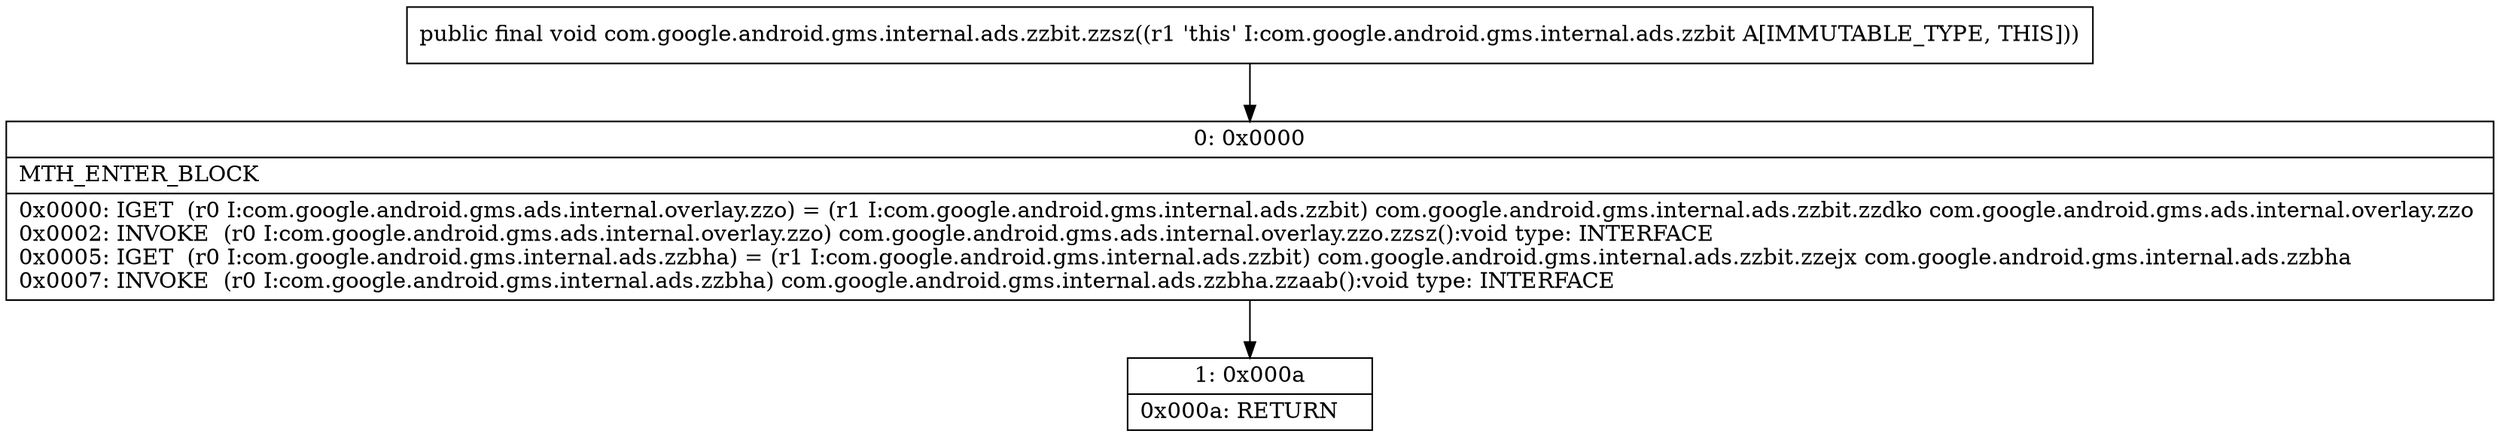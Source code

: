 digraph "CFG forcom.google.android.gms.internal.ads.zzbit.zzsz()V" {
Node_0 [shape=record,label="{0\:\ 0x0000|MTH_ENTER_BLOCK\l|0x0000: IGET  (r0 I:com.google.android.gms.ads.internal.overlay.zzo) = (r1 I:com.google.android.gms.internal.ads.zzbit) com.google.android.gms.internal.ads.zzbit.zzdko com.google.android.gms.ads.internal.overlay.zzo \l0x0002: INVOKE  (r0 I:com.google.android.gms.ads.internal.overlay.zzo) com.google.android.gms.ads.internal.overlay.zzo.zzsz():void type: INTERFACE \l0x0005: IGET  (r0 I:com.google.android.gms.internal.ads.zzbha) = (r1 I:com.google.android.gms.internal.ads.zzbit) com.google.android.gms.internal.ads.zzbit.zzejx com.google.android.gms.internal.ads.zzbha \l0x0007: INVOKE  (r0 I:com.google.android.gms.internal.ads.zzbha) com.google.android.gms.internal.ads.zzbha.zzaab():void type: INTERFACE \l}"];
Node_1 [shape=record,label="{1\:\ 0x000a|0x000a: RETURN   \l}"];
MethodNode[shape=record,label="{public final void com.google.android.gms.internal.ads.zzbit.zzsz((r1 'this' I:com.google.android.gms.internal.ads.zzbit A[IMMUTABLE_TYPE, THIS])) }"];
MethodNode -> Node_0;
Node_0 -> Node_1;
}


